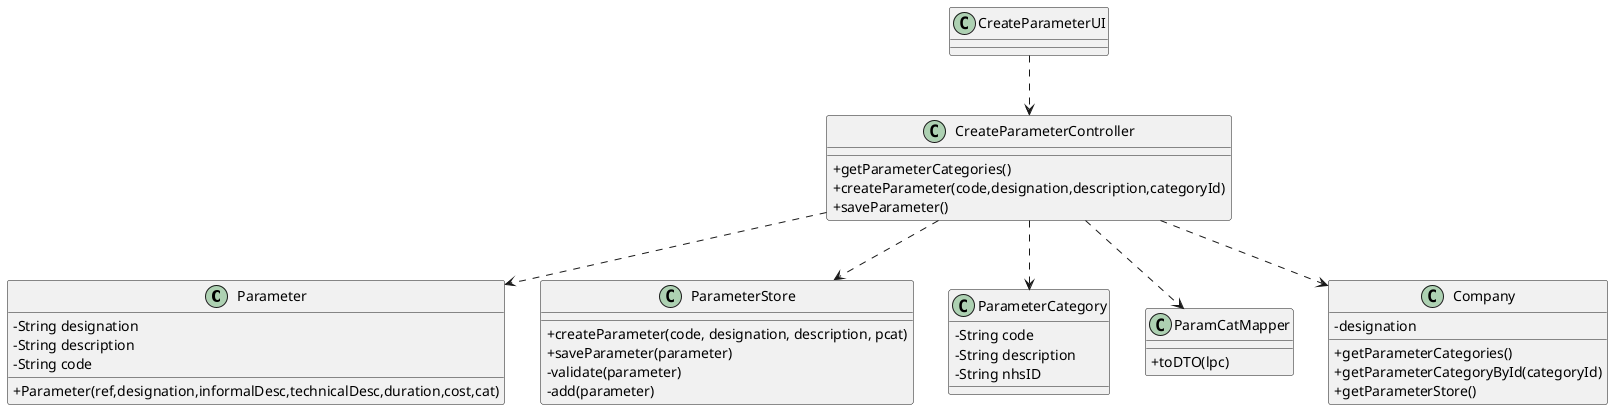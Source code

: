 @startuml
skinparam classAttributeIconSize 0

class Parameter {
  - String designation
  - String description
  - String code
  +Parameter(ref,designation,informalDesc,technicalDesc,duration,cost,cat)
}

class ParameterStore{
  +createParameter(code, designation, description, pcat)
  +saveParameter(parameter)
  -validate(parameter)
  -add(parameter)
}

class ParameterCategory {
  -String code
  -String description
  -String nhsID
}

class ParamCatMapper{
  +toDTO(lpc)
}

class Company {
  -designation
  +getParameterCategories()
  +getParameterCategoryById(categoryId)
  +getParameterStore()
}

class CreateParameterController {
  +getParameterCategories()
  +createParameter(code,designation,description,categoryId)
  +saveParameter()
}

class CreateParameterUI {
}

CreateParameterUI ..> CreateParameterController
CreateParameterController ..> ParameterCategory
CreateParameterController ..> ParamCatMapper
CreateParameterController ..> Parameter
CreateParameterController ..> Company
CreateParameterController ..> ParameterStore



@enduml